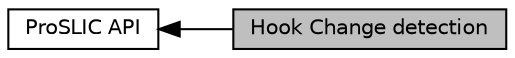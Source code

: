 digraph "Hook Change detection"
{
  edge [fontname="Helvetica",fontsize="10",labelfontname="Helvetica",labelfontsize="10"];
  node [fontname="Helvetica",fontsize="10",shape=record];
  rankdir=LR;
  Node0 [label="Hook Change detection",height=0.2,width=0.4,color="black", fillcolor="grey75", style="filled", fontcolor="black"];
  Node1 [label="ProSLIC API",height=0.2,width=0.4,color="black", fillcolor="white", style="filled",URL="$group___pro_s_l_i_c___a_p_i.html"];
  Node1->Node0 [shape=plaintext, dir="back", style="solid"];
}
